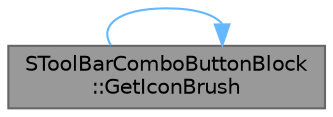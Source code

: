digraph "SToolBarComboButtonBlock::GetIconBrush"
{
 // INTERACTIVE_SVG=YES
 // LATEX_PDF_SIZE
  bgcolor="transparent";
  edge [fontname=Helvetica,fontsize=10,labelfontname=Helvetica,labelfontsize=10];
  node [fontname=Helvetica,fontsize=10,shape=box,height=0.2,width=0.4];
  rankdir="LR";
  Node1 [id="Node000001",label="SToolBarComboButtonBlock\l::GetIconBrush",height=0.2,width=0.4,color="gray40", fillcolor="grey60", style="filled", fontcolor="black",tooltip="Gets the icon brush for the toolbar block widget."];
  Node1 -> Node1 [id="edge1_Node000001_Node000001",color="steelblue1",style="solid",tooltip=" "];
}
